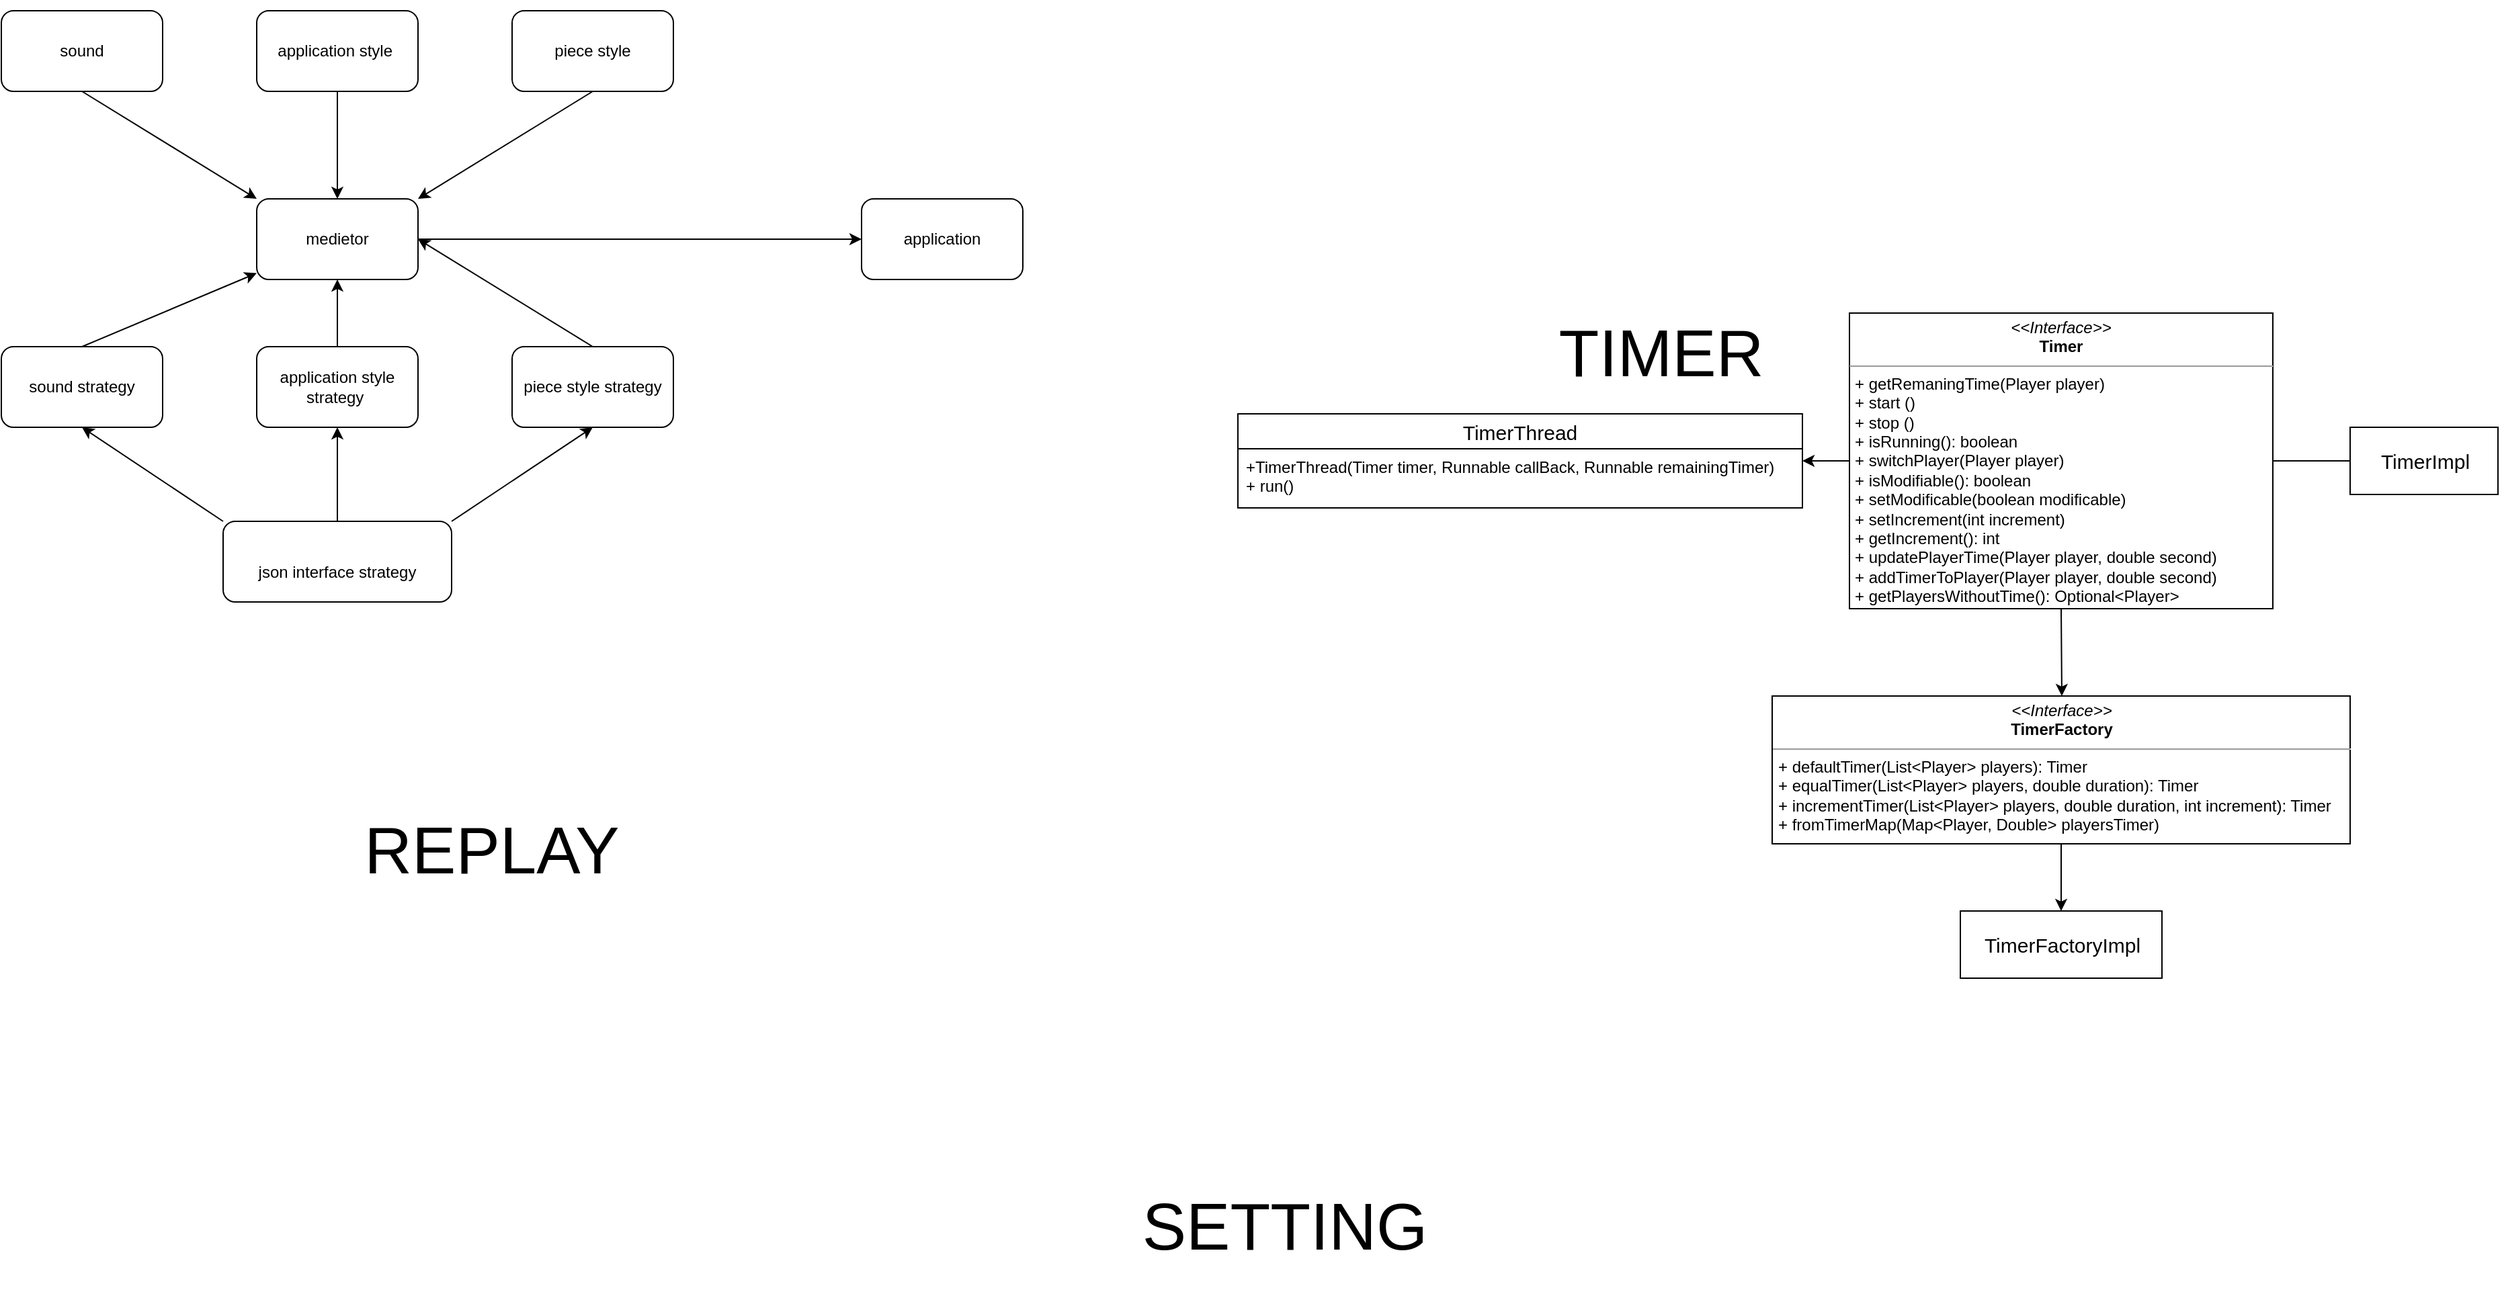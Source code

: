 <mxfile version="14.5.7" type="github">
  <diagram id="Q7SySIOpWKD35Otaov_F" name="Page-1">
    <mxGraphModel dx="1426" dy="825" grid="1" gridSize="10" guides="1" tooltips="1" connect="1" arrows="1" fold="1" page="1" pageScale="1" pageWidth="827" pageHeight="1169" math="0" shadow="0">
      <root>
        <mxCell id="0" />
        <mxCell id="1" parent="0" />
        <mxCell id="4qQd01Akz-wWfVTqaKcg-21" style="edgeStyle=none;rounded=0;orthogonalLoop=1;jettySize=auto;html=1;exitX=0.5;exitY=1;exitDx=0;exitDy=0;entryX=0;entryY=0;entryDx=0;entryDy=0;" parent="1" source="4qQd01Akz-wWfVTqaKcg-1" target="4qQd01Akz-wWfVTqaKcg-15" edge="1">
          <mxGeometry relative="1" as="geometry" />
        </mxCell>
        <mxCell id="4qQd01Akz-wWfVTqaKcg-1" value="sound&lt;br&gt;" style="rounded=1;whiteSpace=wrap;html=1;" parent="1" vertex="1">
          <mxGeometry x="170" y="100" width="120" height="60" as="geometry" />
        </mxCell>
        <mxCell id="4qQd01Akz-wWfVTqaKcg-19" style="edgeStyle=none;rounded=0;orthogonalLoop=1;jettySize=auto;html=1;exitX=0.5;exitY=1;exitDx=0;exitDy=0;entryX=0.5;entryY=0;entryDx=0;entryDy=0;" parent="1" source="4qQd01Akz-wWfVTqaKcg-2" target="4qQd01Akz-wWfVTqaKcg-15" edge="1">
          <mxGeometry relative="1" as="geometry" />
        </mxCell>
        <mxCell id="4qQd01Akz-wWfVTqaKcg-2" value="application style&amp;nbsp;" style="rounded=1;whiteSpace=wrap;html=1;" parent="1" vertex="1">
          <mxGeometry x="360" y="100" width="120" height="60" as="geometry" />
        </mxCell>
        <mxCell id="4qQd01Akz-wWfVTqaKcg-22" style="edgeStyle=none;rounded=0;orthogonalLoop=1;jettySize=auto;html=1;exitX=0.5;exitY=1;exitDx=0;exitDy=0;entryX=1;entryY=0;entryDx=0;entryDy=0;" parent="1" source="4qQd01Akz-wWfVTqaKcg-3" target="4qQd01Akz-wWfVTqaKcg-15" edge="1">
          <mxGeometry relative="1" as="geometry" />
        </mxCell>
        <mxCell id="4qQd01Akz-wWfVTqaKcg-3" value="piece style" style="rounded=1;whiteSpace=wrap;html=1;" parent="1" vertex="1">
          <mxGeometry x="550" y="100" width="120" height="60" as="geometry" />
        </mxCell>
        <mxCell id="4qQd01Akz-wWfVTqaKcg-9" style="edgeStyle=none;rounded=0;orthogonalLoop=1;jettySize=auto;html=1;exitX=0;exitY=0;exitDx=0;exitDy=0;entryX=0.5;entryY=1;entryDx=0;entryDy=0;" parent="1" source="4qQd01Akz-wWfVTqaKcg-4" target="4qQd01Akz-wWfVTqaKcg-5" edge="1">
          <mxGeometry relative="1" as="geometry" />
        </mxCell>
        <mxCell id="4qQd01Akz-wWfVTqaKcg-10" style="edgeStyle=none;rounded=0;orthogonalLoop=1;jettySize=auto;html=1;exitX=0.5;exitY=0;exitDx=0;exitDy=0;" parent="1" source="4qQd01Akz-wWfVTqaKcg-4" target="4qQd01Akz-wWfVTqaKcg-6" edge="1">
          <mxGeometry relative="1" as="geometry" />
        </mxCell>
        <mxCell id="4qQd01Akz-wWfVTqaKcg-11" style="edgeStyle=none;rounded=0;orthogonalLoop=1;jettySize=auto;html=1;exitX=1;exitY=0;exitDx=0;exitDy=0;entryX=0.5;entryY=1;entryDx=0;entryDy=0;" parent="1" source="4qQd01Akz-wWfVTqaKcg-4" target="4qQd01Akz-wWfVTqaKcg-7" edge="1">
          <mxGeometry relative="1" as="geometry" />
        </mxCell>
        <mxCell id="4qQd01Akz-wWfVTqaKcg-4" value="&lt;br&gt;json interface strategy" style="rounded=1;whiteSpace=wrap;html=1;" parent="1" vertex="1">
          <mxGeometry x="335" y="480" width="170" height="60" as="geometry" />
        </mxCell>
        <mxCell id="4qQd01Akz-wWfVTqaKcg-16" style="edgeStyle=none;rounded=0;orthogonalLoop=1;jettySize=auto;html=1;exitX=0.5;exitY=0;exitDx=0;exitDy=0;" parent="1" source="4qQd01Akz-wWfVTqaKcg-5" target="4qQd01Akz-wWfVTqaKcg-15" edge="1">
          <mxGeometry relative="1" as="geometry" />
        </mxCell>
        <mxCell id="4qQd01Akz-wWfVTqaKcg-5" value="sound strategy" style="rounded=1;whiteSpace=wrap;html=1;" parent="1" vertex="1">
          <mxGeometry x="170" y="350" width="120" height="60" as="geometry" />
        </mxCell>
        <mxCell id="4qQd01Akz-wWfVTqaKcg-17" style="edgeStyle=none;rounded=0;orthogonalLoop=1;jettySize=auto;html=1;exitX=0.5;exitY=0;exitDx=0;exitDy=0;" parent="1" source="4qQd01Akz-wWfVTqaKcg-6" target="4qQd01Akz-wWfVTqaKcg-15" edge="1">
          <mxGeometry relative="1" as="geometry" />
        </mxCell>
        <mxCell id="4qQd01Akz-wWfVTqaKcg-6" value="application style strategy&amp;nbsp;" style="rounded=1;whiteSpace=wrap;html=1;" parent="1" vertex="1">
          <mxGeometry x="360" y="350" width="120" height="60" as="geometry" />
        </mxCell>
        <mxCell id="4qQd01Akz-wWfVTqaKcg-18" style="edgeStyle=none;rounded=0;orthogonalLoop=1;jettySize=auto;html=1;exitX=0.5;exitY=0;exitDx=0;exitDy=0;entryX=1;entryY=0.5;entryDx=0;entryDy=0;" parent="1" source="4qQd01Akz-wWfVTqaKcg-7" target="4qQd01Akz-wWfVTqaKcg-15" edge="1">
          <mxGeometry relative="1" as="geometry" />
        </mxCell>
        <mxCell id="4qQd01Akz-wWfVTqaKcg-7" value="piece style strategy" style="rounded=1;whiteSpace=wrap;html=1;" parent="1" vertex="1">
          <mxGeometry x="550" y="350" width="120" height="60" as="geometry" />
        </mxCell>
        <mxCell id="4qQd01Akz-wWfVTqaKcg-8" style="rounded=0;orthogonalLoop=1;jettySize=auto;html=1;exitX=0.5;exitY=1;exitDx=0;exitDy=0;" parent="1" source="4qQd01Akz-wWfVTqaKcg-5" target="4qQd01Akz-wWfVTqaKcg-5" edge="1">
          <mxGeometry relative="1" as="geometry" />
        </mxCell>
        <mxCell id="4qQd01Akz-wWfVTqaKcg-23" style="edgeStyle=none;rounded=0;orthogonalLoop=1;jettySize=auto;html=1;exitX=1;exitY=0.5;exitDx=0;exitDy=0;" parent="1" source="4qQd01Akz-wWfVTqaKcg-15" target="4qQd01Akz-wWfVTqaKcg-24" edge="1">
          <mxGeometry relative="1" as="geometry">
            <mxPoint x="680" y="259.824" as="targetPoint" />
          </mxGeometry>
        </mxCell>
        <mxCell id="4qQd01Akz-wWfVTqaKcg-15" value="medietor" style="rounded=1;whiteSpace=wrap;html=1;" parent="1" vertex="1">
          <mxGeometry x="360" y="240" width="120" height="60" as="geometry" />
        </mxCell>
        <mxCell id="4qQd01Akz-wWfVTqaKcg-20" style="edgeStyle=none;rounded=0;orthogonalLoop=1;jettySize=auto;html=1;exitX=0.5;exitY=0;exitDx=0;exitDy=0;" parent="1" source="4qQd01Akz-wWfVTqaKcg-2" target="4qQd01Akz-wWfVTqaKcg-2" edge="1">
          <mxGeometry relative="1" as="geometry" />
        </mxCell>
        <mxCell id="4qQd01Akz-wWfVTqaKcg-24" value="application" style="rounded=1;whiteSpace=wrap;html=1;" parent="1" vertex="1">
          <mxGeometry x="810" y="240" width="120" height="60" as="geometry" />
        </mxCell>
        <mxCell id="VYgA78_L0uJZvJCJjYSU-2" value="TIMER" style="text;html=1;strokeColor=none;fillColor=none;align=center;verticalAlign=middle;whiteSpace=wrap;rounded=0;fontSize=49;" parent="1" vertex="1">
          <mxGeometry x="1300" y="300" width="210" height="110" as="geometry" />
        </mxCell>
        <mxCell id="8tYOt1Tcwvkd_dsfKMtM-4" style="edgeStyle=none;rounded=0;orthogonalLoop=1;jettySize=auto;html=1;exitX=0.5;exitY=1;exitDx=0;exitDy=0;fontSize=15;" edge="1" parent="1" source="8tYOt1Tcwvkd_dsfKMtM-3">
          <mxGeometry relative="1" as="geometry">
            <mxPoint x="1703" y="610" as="targetPoint" />
          </mxGeometry>
        </mxCell>
        <mxCell id="8tYOt1Tcwvkd_dsfKMtM-10" style="edgeStyle=none;rounded=0;orthogonalLoop=1;jettySize=auto;html=1;exitX=1;exitY=0.5;exitDx=0;exitDy=0;fontSize=15;" edge="1" parent="1" source="8tYOt1Tcwvkd_dsfKMtM-3">
          <mxGeometry relative="1" as="geometry">
            <mxPoint x="1960" y="435" as="targetPoint" />
          </mxGeometry>
        </mxCell>
        <mxCell id="8tYOt1Tcwvkd_dsfKMtM-27" style="edgeStyle=none;rounded=0;orthogonalLoop=1;jettySize=auto;html=1;fontSize=15;" edge="1" parent="1" source="8tYOt1Tcwvkd_dsfKMtM-3" target="8tYOt1Tcwvkd_dsfKMtM-23">
          <mxGeometry relative="1" as="geometry">
            <mxPoint x="1510" y="441" as="targetPoint" />
          </mxGeometry>
        </mxCell>
        <mxCell id="8tYOt1Tcwvkd_dsfKMtM-3" value="&lt;p style=&quot;margin: 0px ; margin-top: 4px ; text-align: center&quot;&gt;&lt;i&gt;&amp;lt;&amp;lt;Interface&amp;gt;&amp;gt;&lt;/i&gt;&lt;br&gt;&lt;b&gt;Timer&lt;/b&gt;&lt;/p&gt;&lt;hr size=&quot;1&quot;&gt;&lt;p style=&quot;margin: 0px ; margin-left: 4px&quot;&gt;&lt;/p&gt;&lt;p style=&quot;margin: 0px ; margin-left: 4px&quot;&gt;+ getRemaningTime(Player player)&lt;/p&gt;&lt;p style=&quot;margin: 0px ; margin-left: 4px&quot;&gt;+ start ()&lt;/p&gt;&lt;p style=&quot;margin: 0px ; margin-left: 4px&quot;&gt;+ stop ()&lt;/p&gt;&lt;p style=&quot;margin: 0px ; margin-left: 4px&quot;&gt;+ isRunning(): boolean&lt;/p&gt;&lt;p style=&quot;margin: 0px ; margin-left: 4px&quot;&gt;+ switchPlayer(Player player)&lt;/p&gt;&lt;p style=&quot;margin: 0px ; margin-left: 4px&quot;&gt;+ isModifiable(): boolean&lt;/p&gt;&lt;p style=&quot;margin: 0px ; margin-left: 4px&quot;&gt;+ setModificable(boolean modificable)&lt;/p&gt;&lt;p style=&quot;margin: 0px ; margin-left: 4px&quot;&gt;+ setIncrement(int increment)&lt;/p&gt;&lt;p style=&quot;margin: 0px ; margin-left: 4px&quot;&gt;+ getIncrement(): int&lt;/p&gt;&lt;p style=&quot;margin: 0px ; margin-left: 4px&quot;&gt;+ updatePlayerTime(Player player, double second)&lt;/p&gt;&lt;p style=&quot;margin: 0px ; margin-left: 4px&quot;&gt;+ addTimerToPlayer(Player player, double second)&lt;/p&gt;&lt;p style=&quot;margin: 0px ; margin-left: 4px&quot;&gt;+ getPlayersWithoutTime(): Optional&amp;lt;Player&amp;gt;&lt;/p&gt;" style="verticalAlign=top;align=left;overflow=fill;fontSize=12;fontFamily=Helvetica;html=1;" vertex="1" parent="1">
          <mxGeometry x="1545" y="325" width="315" height="220" as="geometry" />
        </mxCell>
        <mxCell id="8tYOt1Tcwvkd_dsfKMtM-9" value="TimerImpl" style="html=1;fontSize=15;" vertex="1" parent="1">
          <mxGeometry x="1917.5" y="410" width="110" height="50" as="geometry" />
        </mxCell>
        <mxCell id="8tYOt1Tcwvkd_dsfKMtM-18" style="edgeStyle=none;rounded=0;orthogonalLoop=1;jettySize=auto;html=1;exitX=0.5;exitY=1;exitDx=0;exitDy=0;fontSize=15;" edge="1" parent="1" source="8tYOt1Tcwvkd_dsfKMtM-11" target="8tYOt1Tcwvkd_dsfKMtM-14">
          <mxGeometry relative="1" as="geometry" />
        </mxCell>
        <mxCell id="8tYOt1Tcwvkd_dsfKMtM-11" value="&lt;p style=&quot;margin: 0px ; margin-top: 4px ; text-align: center&quot;&gt;&lt;i&gt;&amp;lt;&amp;lt;Interface&amp;gt;&amp;gt;&lt;/i&gt;&lt;br&gt;&lt;b&gt;TimerFactory&lt;/b&gt;&lt;/p&gt;&lt;hr size=&quot;1&quot;&gt;&lt;p style=&quot;margin: 0px ; margin-left: 4px&quot;&gt;+ defaultTimer(List&amp;lt;Player&amp;gt; players): Timer&lt;/p&gt;&lt;p style=&quot;margin: 0px ; margin-left: 4px&quot;&gt;+ equalTimer(List&amp;lt;Player&amp;gt; players, double duration): Timer&lt;/p&gt;&lt;p style=&quot;margin: 0px ; margin-left: 4px&quot;&gt;+ incrementTimer(List&amp;lt;Player&amp;gt; players, double duration, int increment): Timer&lt;/p&gt;&lt;p style=&quot;margin: 0px ; margin-left: 4px&quot;&gt;+ fromTimerMap(Map&amp;lt;Player, Double&amp;gt; playersTimer)&lt;/p&gt;&lt;p style=&quot;margin: 0px ; margin-left: 4px&quot;&gt;&lt;br&gt;&lt;/p&gt;" style="verticalAlign=top;align=left;overflow=fill;fontSize=12;fontFamily=Helvetica;html=1;" vertex="1" parent="1">
          <mxGeometry x="1487.5" y="610" width="430" height="110" as="geometry" />
        </mxCell>
        <mxCell id="8tYOt1Tcwvkd_dsfKMtM-12" style="edgeStyle=none;rounded=0;orthogonalLoop=1;jettySize=auto;html=1;exitX=0.5;exitY=1;exitDx=0;exitDy=0;fontSize=15;" edge="1" parent="1" source="8tYOt1Tcwvkd_dsfKMtM-11" target="8tYOt1Tcwvkd_dsfKMtM-11">
          <mxGeometry relative="1" as="geometry" />
        </mxCell>
        <mxCell id="8tYOt1Tcwvkd_dsfKMtM-14" value="TimerFactoryImpl" style="html=1;fontSize=15;" vertex="1" parent="1">
          <mxGeometry x="1627.5" y="770" width="150" height="50" as="geometry" />
        </mxCell>
        <mxCell id="8tYOt1Tcwvkd_dsfKMtM-23" value="TimerThread" style="swimlane;fontStyle=0;childLayout=stackLayout;horizontal=1;startSize=26;fillColor=none;horizontalStack=0;resizeParent=1;resizeParentMax=0;resizeLast=0;collapsible=1;marginBottom=0;fontSize=15;" vertex="1" parent="1">
          <mxGeometry x="1090" y="400" width="420" height="70" as="geometry" />
        </mxCell>
        <mxCell id="8tYOt1Tcwvkd_dsfKMtM-24" value="+TimerThread(Timer timer, Runnable callBack, Runnable remainingTimer)&#xa;+ run()" style="text;strokeColor=none;fillColor=none;align=left;verticalAlign=top;spacingLeft=4;spacingRight=4;overflow=hidden;rotatable=0;points=[[0,0.5],[1,0.5]];portConstraint=eastwest;" vertex="1" parent="8tYOt1Tcwvkd_dsfKMtM-23">
          <mxGeometry y="26" width="420" height="44" as="geometry" />
        </mxCell>
        <mxCell id="8tYOt1Tcwvkd_dsfKMtM-29" value="REPLAY" style="text;html=1;strokeColor=none;fillColor=none;align=center;verticalAlign=middle;whiteSpace=wrap;rounded=0;fontSize=49;" vertex="1" parent="1">
          <mxGeometry x="430" y="670" width="210" height="110" as="geometry" />
        </mxCell>
        <mxCell id="8tYOt1Tcwvkd_dsfKMtM-30" style="edgeStyle=none;rounded=0;orthogonalLoop=1;jettySize=auto;html=1;exitX=0.5;exitY=1;exitDx=0;exitDy=0;fontSize=15;" edge="1" parent="1" source="8tYOt1Tcwvkd_dsfKMtM-11" target="8tYOt1Tcwvkd_dsfKMtM-11">
          <mxGeometry relative="1" as="geometry" />
        </mxCell>
        <mxCell id="8tYOt1Tcwvkd_dsfKMtM-32" value="SETTING&lt;br&gt;" style="text;html=1;strokeColor=none;fillColor=none;align=center;verticalAlign=middle;whiteSpace=wrap;rounded=0;fontSize=49;" vertex="1" parent="1">
          <mxGeometry x="1020" y="950" width="210" height="110" as="geometry" />
        </mxCell>
      </root>
    </mxGraphModel>
  </diagram>
</mxfile>

